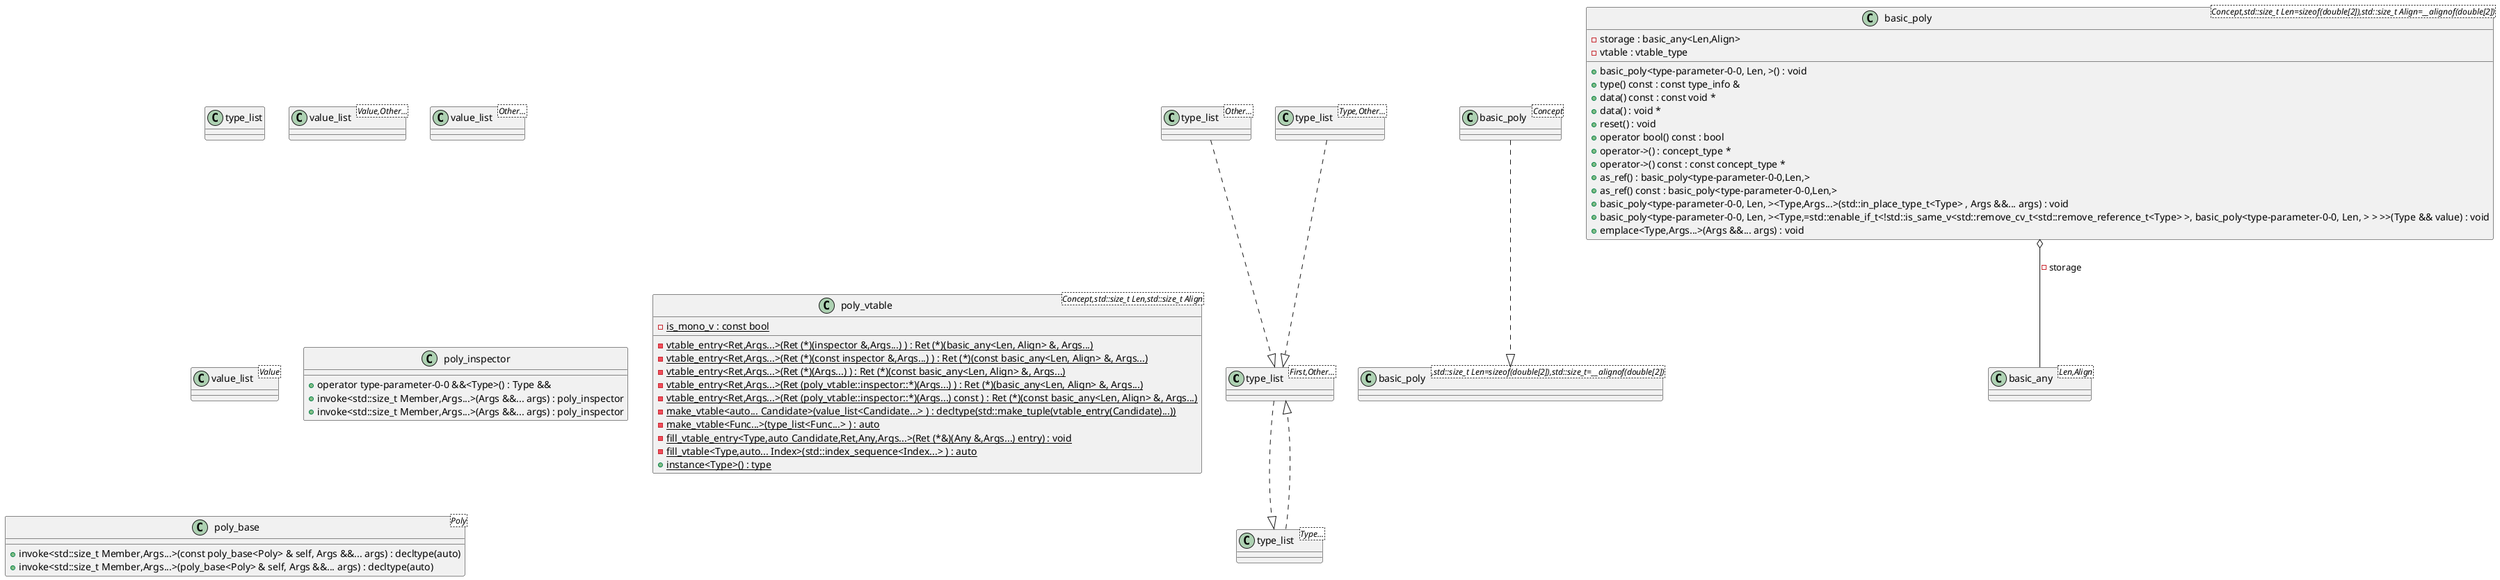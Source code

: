 @startuml
class "type_list<First,Other...>" as C_0001723716587279733623
class C_0001723716587279733623 {
}
class "type_list<Other...>" as C_0000401973545844492876
class C_0000401973545844492876 {
}
class "type_list<Type,Other...>" as C_0000496685335806935509
class C_0000496685335806935509 {
}
class "type_list" as C_0000816653833137337534
class C_0000816653833137337534 {
}
class "type_list<Type...>" as C_0000150299823092418682
class C_0000150299823092418682 {
}
class "value_list<Value,Other...>" as C_0001276342508473126665
class C_0001276342508473126665 {
}
class "value_list<Other...>" as C_0000669672540584988414
class C_0000669672540584988414 {
}
class "value_list<Value>" as C_0000114548431562228752
class C_0000114548431562228752 {
}
class "basic_poly<Concept>" as C_0002187650141235109775
class C_0002187650141235109775 {
}
class "poly_inspector" as C_0000460891939233668905
class C_0000460891939233668905 [[https://github.com/skypjack/entt/blob/fef921132cae7588213d0f9bcd2fb9c8ffd8b7fc/src/entt/poly/poly.hpp#L17{poly_inspector}]] {
+operator type-parameter-0-0 &&<Type>() : Type &&
+invoke<std::size_t Member,Args...>(Args &&... args) : poly_inspector
+invoke<std::size_t Member,Args...>(Args &&... args) : poly_inspector
}
class "poly_vtable<Concept,std::size_t Len,std::size_t Align>" as C_0000593699980024327418
class C_0000593699980024327418 [[https://github.com/skypjack/entt/blob/fef921132cae7588213d0f9bcd2fb9c8ffd8b7fc/src/entt/poly/poly.hpp#L47{poly_vtable}]] {
{static} -vtable_entry<Ret,Args...>(Ret (*)(inspector &,Args...) ) : Ret (*)(basic_any<Len, Align> &, Args...)
{static} -vtable_entry<Ret,Args...>(Ret (*)(const inspector &,Args...) ) : Ret (*)(const basic_any<Len, Align> &, Args...)
{static} -vtable_entry<Ret,Args...>(Ret (*)(Args...) ) : Ret (*)(const basic_any<Len, Align> &, Args...)
{static} -vtable_entry<Ret,Args...>(Ret (poly_vtable::inspector::*)(Args...) ) : Ret (*)(basic_any<Len, Align> &, Args...)
{static} -vtable_entry<Ret,Args...>(Ret (poly_vtable::inspector::*)(Args...) const ) : Ret (*)(const basic_any<Len, Align> &, Args...)
{static} -make_vtable<auto... Candidate>(value_list<Candidate...> ) : decltype(std::make_tuple(vtable_entry(Candidate)...))
{static} -make_vtable<Func...>(type_list<Func...> ) : auto
{static} -fill_vtable_entry<Type,auto Candidate,Ret,Any,Args...>(Ret (*&)(Any &,Args...) entry) : void
{static} -fill_vtable<Type,auto... Index>(std::index_sequence<Index...> ) : auto
{static} +instance<Type>() : type
{static} -is_mono_v : const bool [[[https://github.com/skypjack/entt/blob/fef921132cae7588213d0f9bcd2fb9c8ffd8b7fc/src/entt/poly/poly.hpp#L99{is_mono_v}]]]
}
class "poly_base<Poly>" as C_0001758879837962625486
class C_0001758879837962625486 [[https://github.com/skypjack/entt/blob/fef921132cae7588213d0f9bcd2fb9c8ffd8b7fc/src/entt/poly/poly.hpp#L128{poly_base}]] {
+invoke<std::size_t Member,Args...>(const poly_base<Poly> & self, Args &&... args) : decltype(auto)
+invoke<std::size_t Member,Args...>(poly_base<Poly> & self, Args &&... args) : decltype(auto)
}
class "basic_any<Len,Align>" as C_0000137726632101471303
class C_0000137726632101471303 {
}
class "basic_poly<Concept,std::size_t Len=sizeof(double[2]),std::size_t Align=__alignof(double[2])>" as C_0002224173078316961772
class C_0002224173078316961772 [[https://github.com/skypjack/entt/blob/fef921132cae7588213d0f9bcd2fb9c8ffd8b7fc/src/entt/poly/poly.hpp#L192{basic_poly}]] {
+basic_poly<type-parameter-0-0, Len, >() : void
+type() const : const type_info &
+data() const : const void *
+data() : void *
+reset() : void
+operator bool() const : bool
+operator->() : concept_type *
+operator->() const : const concept_type *
+as_ref() : basic_poly<type-parameter-0-0,Len,>
+as_ref() const : basic_poly<type-parameter-0-0,Len,>
+basic_poly<type-parameter-0-0, Len, ><Type,Args...>(std::in_place_type_t<Type> , Args &&... args) : void
+basic_poly<type-parameter-0-0, Len, ><Type,=std::enable_if_t<!std::is_same_v<std::remove_cv_t<std::remove_reference_t<Type> >, basic_poly<type-parameter-0-0, Len, > > >>(Type && value) : void
+emplace<Type,Args...>(Args &&... args) : void
-storage : basic_any<Len,Align> [[[https://github.com/skypjack/entt/blob/fef921132cae7588213d0f9bcd2fb9c8ffd8b7fc/src/entt/poly/poly.hpp#L307{storage}]]]
-vtable : vtable_type [[[https://github.com/skypjack/entt/blob/fef921132cae7588213d0f9bcd2fb9c8ffd8b7fc/src/entt/poly/poly.hpp#L308{vtable}]]]
}
class "basic_poly<,std::size_t Len=sizeof(double[2]),std::size_t=__alignof(double[2])>" as C_0000180344646266237416
class C_0000180344646266237416 [[https://github.com/skypjack/entt/blob/fef921132cae7588213d0f9bcd2fb9c8ffd8b7fc/src/entt/poly/fwd.hpp#L9{basic_poly}]] {
}
C_0001723716587279733623 ..|> C_0000150299823092418682
C_0000401973545844492876 ..|> C_0001723716587279733623
C_0000496685335806935509 ..|> C_0001723716587279733623
C_0000150299823092418682 ..|> C_0001723716587279733623
C_0002187650141235109775 ..|> C_0000180344646266237416
C_0002224173078316961772 o-- C_0000137726632101471303 : -storage

'Generated with clang-uml, version 0.3.5-2-g7e9944c
'LLVM version Ubuntu clang version 16.0.1 (++20230328073357+42d1b276f779-1~exp1~20230328073502.65)
@enduml
